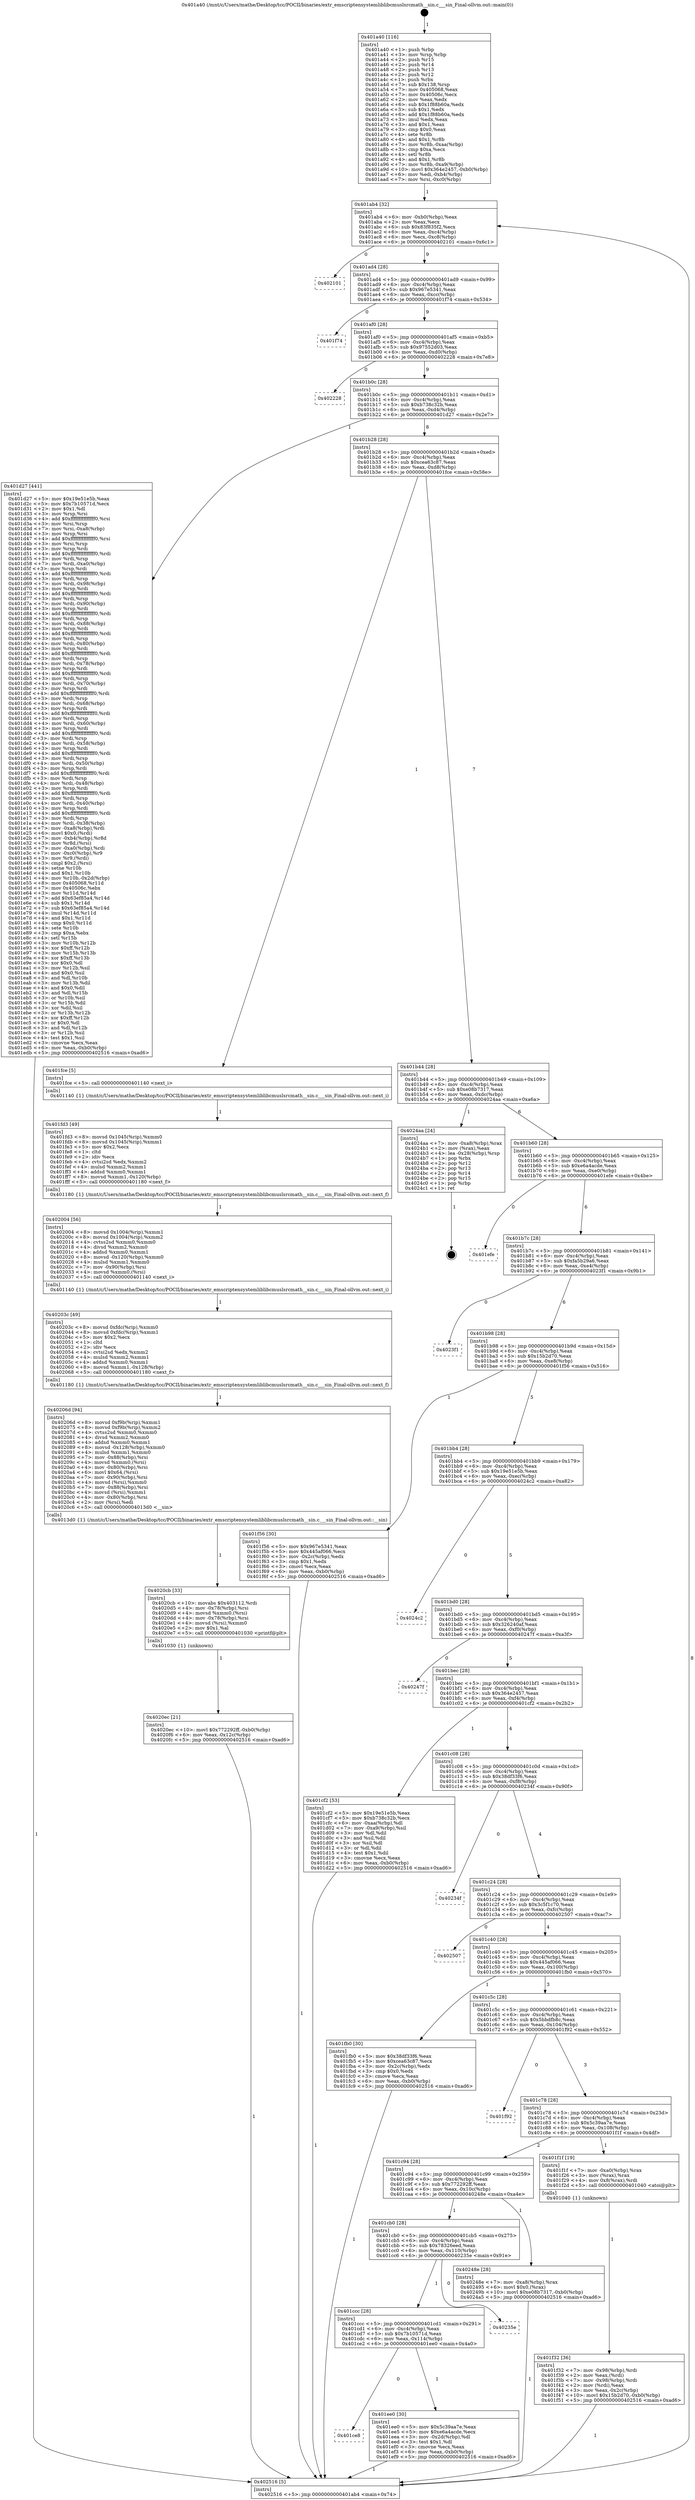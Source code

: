 digraph "0x401a40" {
  label = "0x401a40 (/mnt/c/Users/mathe/Desktop/tcc/POCII/binaries/extr_emscriptensystemliblibcmuslsrcmath__sin.c___sin_Final-ollvm.out::main(0))"
  labelloc = "t"
  node[shape=record]

  Entry [label="",width=0.3,height=0.3,shape=circle,fillcolor=black,style=filled]
  "0x401ab4" [label="{
     0x401ab4 [32]\l
     | [instrs]\l
     &nbsp;&nbsp;0x401ab4 \<+6\>: mov -0xb0(%rbp),%eax\l
     &nbsp;&nbsp;0x401aba \<+2\>: mov %eax,%ecx\l
     &nbsp;&nbsp;0x401abc \<+6\>: sub $0x83f835f2,%ecx\l
     &nbsp;&nbsp;0x401ac2 \<+6\>: mov %eax,-0xc4(%rbp)\l
     &nbsp;&nbsp;0x401ac8 \<+6\>: mov %ecx,-0xc8(%rbp)\l
     &nbsp;&nbsp;0x401ace \<+6\>: je 0000000000402101 \<main+0x6c1\>\l
  }"]
  "0x402101" [label="{
     0x402101\l
  }", style=dashed]
  "0x401ad4" [label="{
     0x401ad4 [28]\l
     | [instrs]\l
     &nbsp;&nbsp;0x401ad4 \<+5\>: jmp 0000000000401ad9 \<main+0x99\>\l
     &nbsp;&nbsp;0x401ad9 \<+6\>: mov -0xc4(%rbp),%eax\l
     &nbsp;&nbsp;0x401adf \<+5\>: sub $0x967e5341,%eax\l
     &nbsp;&nbsp;0x401ae4 \<+6\>: mov %eax,-0xcc(%rbp)\l
     &nbsp;&nbsp;0x401aea \<+6\>: je 0000000000401f74 \<main+0x534\>\l
  }"]
  Exit [label="",width=0.3,height=0.3,shape=circle,fillcolor=black,style=filled,peripheries=2]
  "0x401f74" [label="{
     0x401f74\l
  }", style=dashed]
  "0x401af0" [label="{
     0x401af0 [28]\l
     | [instrs]\l
     &nbsp;&nbsp;0x401af0 \<+5\>: jmp 0000000000401af5 \<main+0xb5\>\l
     &nbsp;&nbsp;0x401af5 \<+6\>: mov -0xc4(%rbp),%eax\l
     &nbsp;&nbsp;0x401afb \<+5\>: sub $0x97552d03,%eax\l
     &nbsp;&nbsp;0x401b00 \<+6\>: mov %eax,-0xd0(%rbp)\l
     &nbsp;&nbsp;0x401b06 \<+6\>: je 0000000000402228 \<main+0x7e8\>\l
  }"]
  "0x4020ec" [label="{
     0x4020ec [21]\l
     | [instrs]\l
     &nbsp;&nbsp;0x4020ec \<+10\>: movl $0x772292ff,-0xb0(%rbp)\l
     &nbsp;&nbsp;0x4020f6 \<+6\>: mov %eax,-0x12c(%rbp)\l
     &nbsp;&nbsp;0x4020fc \<+5\>: jmp 0000000000402516 \<main+0xad6\>\l
  }"]
  "0x402228" [label="{
     0x402228\l
  }", style=dashed]
  "0x401b0c" [label="{
     0x401b0c [28]\l
     | [instrs]\l
     &nbsp;&nbsp;0x401b0c \<+5\>: jmp 0000000000401b11 \<main+0xd1\>\l
     &nbsp;&nbsp;0x401b11 \<+6\>: mov -0xc4(%rbp),%eax\l
     &nbsp;&nbsp;0x401b17 \<+5\>: sub $0xb738c32b,%eax\l
     &nbsp;&nbsp;0x401b1c \<+6\>: mov %eax,-0xd4(%rbp)\l
     &nbsp;&nbsp;0x401b22 \<+6\>: je 0000000000401d27 \<main+0x2e7\>\l
  }"]
  "0x4020cb" [label="{
     0x4020cb [33]\l
     | [instrs]\l
     &nbsp;&nbsp;0x4020cb \<+10\>: movabs $0x403112,%rdi\l
     &nbsp;&nbsp;0x4020d5 \<+4\>: mov -0x78(%rbp),%rsi\l
     &nbsp;&nbsp;0x4020d9 \<+4\>: movsd %xmm0,(%rsi)\l
     &nbsp;&nbsp;0x4020dd \<+4\>: mov -0x78(%rbp),%rsi\l
     &nbsp;&nbsp;0x4020e1 \<+4\>: movsd (%rsi),%xmm0\l
     &nbsp;&nbsp;0x4020e5 \<+2\>: mov $0x1,%al\l
     &nbsp;&nbsp;0x4020e7 \<+5\>: call 0000000000401030 \<printf@plt\>\l
     | [calls]\l
     &nbsp;&nbsp;0x401030 \{1\} (unknown)\l
  }"]
  "0x401d27" [label="{
     0x401d27 [441]\l
     | [instrs]\l
     &nbsp;&nbsp;0x401d27 \<+5\>: mov $0x19e51e5b,%eax\l
     &nbsp;&nbsp;0x401d2c \<+5\>: mov $0x7b10571d,%ecx\l
     &nbsp;&nbsp;0x401d31 \<+2\>: mov $0x1,%dl\l
     &nbsp;&nbsp;0x401d33 \<+3\>: mov %rsp,%rsi\l
     &nbsp;&nbsp;0x401d36 \<+4\>: add $0xfffffffffffffff0,%rsi\l
     &nbsp;&nbsp;0x401d3a \<+3\>: mov %rsi,%rsp\l
     &nbsp;&nbsp;0x401d3d \<+7\>: mov %rsi,-0xa8(%rbp)\l
     &nbsp;&nbsp;0x401d44 \<+3\>: mov %rsp,%rsi\l
     &nbsp;&nbsp;0x401d47 \<+4\>: add $0xfffffffffffffff0,%rsi\l
     &nbsp;&nbsp;0x401d4b \<+3\>: mov %rsi,%rsp\l
     &nbsp;&nbsp;0x401d4e \<+3\>: mov %rsp,%rdi\l
     &nbsp;&nbsp;0x401d51 \<+4\>: add $0xfffffffffffffff0,%rdi\l
     &nbsp;&nbsp;0x401d55 \<+3\>: mov %rdi,%rsp\l
     &nbsp;&nbsp;0x401d58 \<+7\>: mov %rdi,-0xa0(%rbp)\l
     &nbsp;&nbsp;0x401d5f \<+3\>: mov %rsp,%rdi\l
     &nbsp;&nbsp;0x401d62 \<+4\>: add $0xfffffffffffffff0,%rdi\l
     &nbsp;&nbsp;0x401d66 \<+3\>: mov %rdi,%rsp\l
     &nbsp;&nbsp;0x401d69 \<+7\>: mov %rdi,-0x98(%rbp)\l
     &nbsp;&nbsp;0x401d70 \<+3\>: mov %rsp,%rdi\l
     &nbsp;&nbsp;0x401d73 \<+4\>: add $0xfffffffffffffff0,%rdi\l
     &nbsp;&nbsp;0x401d77 \<+3\>: mov %rdi,%rsp\l
     &nbsp;&nbsp;0x401d7a \<+7\>: mov %rdi,-0x90(%rbp)\l
     &nbsp;&nbsp;0x401d81 \<+3\>: mov %rsp,%rdi\l
     &nbsp;&nbsp;0x401d84 \<+4\>: add $0xfffffffffffffff0,%rdi\l
     &nbsp;&nbsp;0x401d88 \<+3\>: mov %rdi,%rsp\l
     &nbsp;&nbsp;0x401d8b \<+7\>: mov %rdi,-0x88(%rbp)\l
     &nbsp;&nbsp;0x401d92 \<+3\>: mov %rsp,%rdi\l
     &nbsp;&nbsp;0x401d95 \<+4\>: add $0xfffffffffffffff0,%rdi\l
     &nbsp;&nbsp;0x401d99 \<+3\>: mov %rdi,%rsp\l
     &nbsp;&nbsp;0x401d9c \<+4\>: mov %rdi,-0x80(%rbp)\l
     &nbsp;&nbsp;0x401da0 \<+3\>: mov %rsp,%rdi\l
     &nbsp;&nbsp;0x401da3 \<+4\>: add $0xfffffffffffffff0,%rdi\l
     &nbsp;&nbsp;0x401da7 \<+3\>: mov %rdi,%rsp\l
     &nbsp;&nbsp;0x401daa \<+4\>: mov %rdi,-0x78(%rbp)\l
     &nbsp;&nbsp;0x401dae \<+3\>: mov %rsp,%rdi\l
     &nbsp;&nbsp;0x401db1 \<+4\>: add $0xfffffffffffffff0,%rdi\l
     &nbsp;&nbsp;0x401db5 \<+3\>: mov %rdi,%rsp\l
     &nbsp;&nbsp;0x401db8 \<+4\>: mov %rdi,-0x70(%rbp)\l
     &nbsp;&nbsp;0x401dbc \<+3\>: mov %rsp,%rdi\l
     &nbsp;&nbsp;0x401dbf \<+4\>: add $0xfffffffffffffff0,%rdi\l
     &nbsp;&nbsp;0x401dc3 \<+3\>: mov %rdi,%rsp\l
     &nbsp;&nbsp;0x401dc6 \<+4\>: mov %rdi,-0x68(%rbp)\l
     &nbsp;&nbsp;0x401dca \<+3\>: mov %rsp,%rdi\l
     &nbsp;&nbsp;0x401dcd \<+4\>: add $0xfffffffffffffff0,%rdi\l
     &nbsp;&nbsp;0x401dd1 \<+3\>: mov %rdi,%rsp\l
     &nbsp;&nbsp;0x401dd4 \<+4\>: mov %rdi,-0x60(%rbp)\l
     &nbsp;&nbsp;0x401dd8 \<+3\>: mov %rsp,%rdi\l
     &nbsp;&nbsp;0x401ddb \<+4\>: add $0xfffffffffffffff0,%rdi\l
     &nbsp;&nbsp;0x401ddf \<+3\>: mov %rdi,%rsp\l
     &nbsp;&nbsp;0x401de2 \<+4\>: mov %rdi,-0x58(%rbp)\l
     &nbsp;&nbsp;0x401de6 \<+3\>: mov %rsp,%rdi\l
     &nbsp;&nbsp;0x401de9 \<+4\>: add $0xfffffffffffffff0,%rdi\l
     &nbsp;&nbsp;0x401ded \<+3\>: mov %rdi,%rsp\l
     &nbsp;&nbsp;0x401df0 \<+4\>: mov %rdi,-0x50(%rbp)\l
     &nbsp;&nbsp;0x401df4 \<+3\>: mov %rsp,%rdi\l
     &nbsp;&nbsp;0x401df7 \<+4\>: add $0xfffffffffffffff0,%rdi\l
     &nbsp;&nbsp;0x401dfb \<+3\>: mov %rdi,%rsp\l
     &nbsp;&nbsp;0x401dfe \<+4\>: mov %rdi,-0x48(%rbp)\l
     &nbsp;&nbsp;0x401e02 \<+3\>: mov %rsp,%rdi\l
     &nbsp;&nbsp;0x401e05 \<+4\>: add $0xfffffffffffffff0,%rdi\l
     &nbsp;&nbsp;0x401e09 \<+3\>: mov %rdi,%rsp\l
     &nbsp;&nbsp;0x401e0c \<+4\>: mov %rdi,-0x40(%rbp)\l
     &nbsp;&nbsp;0x401e10 \<+3\>: mov %rsp,%rdi\l
     &nbsp;&nbsp;0x401e13 \<+4\>: add $0xfffffffffffffff0,%rdi\l
     &nbsp;&nbsp;0x401e17 \<+3\>: mov %rdi,%rsp\l
     &nbsp;&nbsp;0x401e1a \<+4\>: mov %rdi,-0x38(%rbp)\l
     &nbsp;&nbsp;0x401e1e \<+7\>: mov -0xa8(%rbp),%rdi\l
     &nbsp;&nbsp;0x401e25 \<+6\>: movl $0x0,(%rdi)\l
     &nbsp;&nbsp;0x401e2b \<+7\>: mov -0xb4(%rbp),%r8d\l
     &nbsp;&nbsp;0x401e32 \<+3\>: mov %r8d,(%rsi)\l
     &nbsp;&nbsp;0x401e35 \<+7\>: mov -0xa0(%rbp),%rdi\l
     &nbsp;&nbsp;0x401e3c \<+7\>: mov -0xc0(%rbp),%r9\l
     &nbsp;&nbsp;0x401e43 \<+3\>: mov %r9,(%rdi)\l
     &nbsp;&nbsp;0x401e46 \<+3\>: cmpl $0x2,(%rsi)\l
     &nbsp;&nbsp;0x401e49 \<+4\>: setne %r10b\l
     &nbsp;&nbsp;0x401e4d \<+4\>: and $0x1,%r10b\l
     &nbsp;&nbsp;0x401e51 \<+4\>: mov %r10b,-0x2d(%rbp)\l
     &nbsp;&nbsp;0x401e55 \<+8\>: mov 0x405068,%r11d\l
     &nbsp;&nbsp;0x401e5d \<+7\>: mov 0x40506c,%ebx\l
     &nbsp;&nbsp;0x401e64 \<+3\>: mov %r11d,%r14d\l
     &nbsp;&nbsp;0x401e67 \<+7\>: add $0x63ef85a4,%r14d\l
     &nbsp;&nbsp;0x401e6e \<+4\>: sub $0x1,%r14d\l
     &nbsp;&nbsp;0x401e72 \<+7\>: sub $0x63ef85a4,%r14d\l
     &nbsp;&nbsp;0x401e79 \<+4\>: imul %r14d,%r11d\l
     &nbsp;&nbsp;0x401e7d \<+4\>: and $0x1,%r11d\l
     &nbsp;&nbsp;0x401e81 \<+4\>: cmp $0x0,%r11d\l
     &nbsp;&nbsp;0x401e85 \<+4\>: sete %r10b\l
     &nbsp;&nbsp;0x401e89 \<+3\>: cmp $0xa,%ebx\l
     &nbsp;&nbsp;0x401e8c \<+4\>: setl %r15b\l
     &nbsp;&nbsp;0x401e90 \<+3\>: mov %r10b,%r12b\l
     &nbsp;&nbsp;0x401e93 \<+4\>: xor $0xff,%r12b\l
     &nbsp;&nbsp;0x401e97 \<+3\>: mov %r15b,%r13b\l
     &nbsp;&nbsp;0x401e9a \<+4\>: xor $0xff,%r13b\l
     &nbsp;&nbsp;0x401e9e \<+3\>: xor $0x0,%dl\l
     &nbsp;&nbsp;0x401ea1 \<+3\>: mov %r12b,%sil\l
     &nbsp;&nbsp;0x401ea4 \<+4\>: and $0x0,%sil\l
     &nbsp;&nbsp;0x401ea8 \<+3\>: and %dl,%r10b\l
     &nbsp;&nbsp;0x401eab \<+3\>: mov %r13b,%dil\l
     &nbsp;&nbsp;0x401eae \<+4\>: and $0x0,%dil\l
     &nbsp;&nbsp;0x401eb2 \<+3\>: and %dl,%r15b\l
     &nbsp;&nbsp;0x401eb5 \<+3\>: or %r10b,%sil\l
     &nbsp;&nbsp;0x401eb8 \<+3\>: or %r15b,%dil\l
     &nbsp;&nbsp;0x401ebb \<+3\>: xor %dil,%sil\l
     &nbsp;&nbsp;0x401ebe \<+3\>: or %r13b,%r12b\l
     &nbsp;&nbsp;0x401ec1 \<+4\>: xor $0xff,%r12b\l
     &nbsp;&nbsp;0x401ec5 \<+3\>: or $0x0,%dl\l
     &nbsp;&nbsp;0x401ec8 \<+3\>: and %dl,%r12b\l
     &nbsp;&nbsp;0x401ecb \<+3\>: or %r12b,%sil\l
     &nbsp;&nbsp;0x401ece \<+4\>: test $0x1,%sil\l
     &nbsp;&nbsp;0x401ed2 \<+3\>: cmovne %ecx,%eax\l
     &nbsp;&nbsp;0x401ed5 \<+6\>: mov %eax,-0xb0(%rbp)\l
     &nbsp;&nbsp;0x401edb \<+5\>: jmp 0000000000402516 \<main+0xad6\>\l
  }"]
  "0x401b28" [label="{
     0x401b28 [28]\l
     | [instrs]\l
     &nbsp;&nbsp;0x401b28 \<+5\>: jmp 0000000000401b2d \<main+0xed\>\l
     &nbsp;&nbsp;0x401b2d \<+6\>: mov -0xc4(%rbp),%eax\l
     &nbsp;&nbsp;0x401b33 \<+5\>: sub $0xcea63c87,%eax\l
     &nbsp;&nbsp;0x401b38 \<+6\>: mov %eax,-0xd8(%rbp)\l
     &nbsp;&nbsp;0x401b3e \<+6\>: je 0000000000401fce \<main+0x58e\>\l
  }"]
  "0x40206d" [label="{
     0x40206d [94]\l
     | [instrs]\l
     &nbsp;&nbsp;0x40206d \<+8\>: movsd 0xf9b(%rip),%xmm1\l
     &nbsp;&nbsp;0x402075 \<+8\>: movsd 0xf9b(%rip),%xmm2\l
     &nbsp;&nbsp;0x40207d \<+4\>: cvtss2sd %xmm0,%xmm0\l
     &nbsp;&nbsp;0x402081 \<+4\>: divsd %xmm2,%xmm0\l
     &nbsp;&nbsp;0x402085 \<+4\>: addsd %xmm0,%xmm1\l
     &nbsp;&nbsp;0x402089 \<+8\>: movsd -0x128(%rbp),%xmm0\l
     &nbsp;&nbsp;0x402091 \<+4\>: mulsd %xmm1,%xmm0\l
     &nbsp;&nbsp;0x402095 \<+7\>: mov -0x88(%rbp),%rsi\l
     &nbsp;&nbsp;0x40209c \<+4\>: movsd %xmm0,(%rsi)\l
     &nbsp;&nbsp;0x4020a0 \<+4\>: mov -0x80(%rbp),%rsi\l
     &nbsp;&nbsp;0x4020a4 \<+6\>: movl $0x64,(%rsi)\l
     &nbsp;&nbsp;0x4020aa \<+7\>: mov -0x90(%rbp),%rsi\l
     &nbsp;&nbsp;0x4020b1 \<+4\>: movsd (%rsi),%xmm0\l
     &nbsp;&nbsp;0x4020b5 \<+7\>: mov -0x88(%rbp),%rsi\l
     &nbsp;&nbsp;0x4020bc \<+4\>: movsd (%rsi),%xmm1\l
     &nbsp;&nbsp;0x4020c0 \<+4\>: mov -0x80(%rbp),%rsi\l
     &nbsp;&nbsp;0x4020c4 \<+2\>: mov (%rsi),%edi\l
     &nbsp;&nbsp;0x4020c6 \<+5\>: call 00000000004013d0 \<__sin\>\l
     | [calls]\l
     &nbsp;&nbsp;0x4013d0 \{1\} (/mnt/c/Users/mathe/Desktop/tcc/POCII/binaries/extr_emscriptensystemliblibcmuslsrcmath__sin.c___sin_Final-ollvm.out::__sin)\l
  }"]
  "0x401fce" [label="{
     0x401fce [5]\l
     | [instrs]\l
     &nbsp;&nbsp;0x401fce \<+5\>: call 0000000000401140 \<next_i\>\l
     | [calls]\l
     &nbsp;&nbsp;0x401140 \{1\} (/mnt/c/Users/mathe/Desktop/tcc/POCII/binaries/extr_emscriptensystemliblibcmuslsrcmath__sin.c___sin_Final-ollvm.out::next_i)\l
  }"]
  "0x401b44" [label="{
     0x401b44 [28]\l
     | [instrs]\l
     &nbsp;&nbsp;0x401b44 \<+5\>: jmp 0000000000401b49 \<main+0x109\>\l
     &nbsp;&nbsp;0x401b49 \<+6\>: mov -0xc4(%rbp),%eax\l
     &nbsp;&nbsp;0x401b4f \<+5\>: sub $0xe08b7317,%eax\l
     &nbsp;&nbsp;0x401b54 \<+6\>: mov %eax,-0xdc(%rbp)\l
     &nbsp;&nbsp;0x401b5a \<+6\>: je 00000000004024aa \<main+0xa6a\>\l
  }"]
  "0x40203c" [label="{
     0x40203c [49]\l
     | [instrs]\l
     &nbsp;&nbsp;0x40203c \<+8\>: movsd 0xfdc(%rip),%xmm0\l
     &nbsp;&nbsp;0x402044 \<+8\>: movsd 0xfdc(%rip),%xmm1\l
     &nbsp;&nbsp;0x40204c \<+5\>: mov $0x2,%ecx\l
     &nbsp;&nbsp;0x402051 \<+1\>: cltd\l
     &nbsp;&nbsp;0x402052 \<+2\>: idiv %ecx\l
     &nbsp;&nbsp;0x402054 \<+4\>: cvtsi2sd %edx,%xmm2\l
     &nbsp;&nbsp;0x402058 \<+4\>: mulsd %xmm2,%xmm1\l
     &nbsp;&nbsp;0x40205c \<+4\>: addsd %xmm0,%xmm1\l
     &nbsp;&nbsp;0x402060 \<+8\>: movsd %xmm1,-0x128(%rbp)\l
     &nbsp;&nbsp;0x402068 \<+5\>: call 0000000000401180 \<next_f\>\l
     | [calls]\l
     &nbsp;&nbsp;0x401180 \{1\} (/mnt/c/Users/mathe/Desktop/tcc/POCII/binaries/extr_emscriptensystemliblibcmuslsrcmath__sin.c___sin_Final-ollvm.out::next_f)\l
  }"]
  "0x4024aa" [label="{
     0x4024aa [24]\l
     | [instrs]\l
     &nbsp;&nbsp;0x4024aa \<+7\>: mov -0xa8(%rbp),%rax\l
     &nbsp;&nbsp;0x4024b1 \<+2\>: mov (%rax),%eax\l
     &nbsp;&nbsp;0x4024b3 \<+4\>: lea -0x28(%rbp),%rsp\l
     &nbsp;&nbsp;0x4024b7 \<+1\>: pop %rbx\l
     &nbsp;&nbsp;0x4024b8 \<+2\>: pop %r12\l
     &nbsp;&nbsp;0x4024ba \<+2\>: pop %r13\l
     &nbsp;&nbsp;0x4024bc \<+2\>: pop %r14\l
     &nbsp;&nbsp;0x4024be \<+2\>: pop %r15\l
     &nbsp;&nbsp;0x4024c0 \<+1\>: pop %rbp\l
     &nbsp;&nbsp;0x4024c1 \<+1\>: ret\l
  }"]
  "0x401b60" [label="{
     0x401b60 [28]\l
     | [instrs]\l
     &nbsp;&nbsp;0x401b60 \<+5\>: jmp 0000000000401b65 \<main+0x125\>\l
     &nbsp;&nbsp;0x401b65 \<+6\>: mov -0xc4(%rbp),%eax\l
     &nbsp;&nbsp;0x401b6b \<+5\>: sub $0xe6a4acde,%eax\l
     &nbsp;&nbsp;0x401b70 \<+6\>: mov %eax,-0xe0(%rbp)\l
     &nbsp;&nbsp;0x401b76 \<+6\>: je 0000000000401efe \<main+0x4be\>\l
  }"]
  "0x402004" [label="{
     0x402004 [56]\l
     | [instrs]\l
     &nbsp;&nbsp;0x402004 \<+8\>: movsd 0x1004(%rip),%xmm1\l
     &nbsp;&nbsp;0x40200c \<+8\>: movsd 0x1004(%rip),%xmm2\l
     &nbsp;&nbsp;0x402014 \<+4\>: cvtss2sd %xmm0,%xmm0\l
     &nbsp;&nbsp;0x402018 \<+4\>: divsd %xmm2,%xmm0\l
     &nbsp;&nbsp;0x40201c \<+4\>: addsd %xmm0,%xmm1\l
     &nbsp;&nbsp;0x402020 \<+8\>: movsd -0x120(%rbp),%xmm0\l
     &nbsp;&nbsp;0x402028 \<+4\>: mulsd %xmm1,%xmm0\l
     &nbsp;&nbsp;0x40202c \<+7\>: mov -0x90(%rbp),%rsi\l
     &nbsp;&nbsp;0x402033 \<+4\>: movsd %xmm0,(%rsi)\l
     &nbsp;&nbsp;0x402037 \<+5\>: call 0000000000401140 \<next_i\>\l
     | [calls]\l
     &nbsp;&nbsp;0x401140 \{1\} (/mnt/c/Users/mathe/Desktop/tcc/POCII/binaries/extr_emscriptensystemliblibcmuslsrcmath__sin.c___sin_Final-ollvm.out::next_i)\l
  }"]
  "0x401efe" [label="{
     0x401efe\l
  }", style=dashed]
  "0x401b7c" [label="{
     0x401b7c [28]\l
     | [instrs]\l
     &nbsp;&nbsp;0x401b7c \<+5\>: jmp 0000000000401b81 \<main+0x141\>\l
     &nbsp;&nbsp;0x401b81 \<+6\>: mov -0xc4(%rbp),%eax\l
     &nbsp;&nbsp;0x401b87 \<+5\>: sub $0xfa5b29a6,%eax\l
     &nbsp;&nbsp;0x401b8c \<+6\>: mov %eax,-0xe4(%rbp)\l
     &nbsp;&nbsp;0x401b92 \<+6\>: je 00000000004023f1 \<main+0x9b1\>\l
  }"]
  "0x401fd3" [label="{
     0x401fd3 [49]\l
     | [instrs]\l
     &nbsp;&nbsp;0x401fd3 \<+8\>: movsd 0x1045(%rip),%xmm0\l
     &nbsp;&nbsp;0x401fdb \<+8\>: movsd 0x1045(%rip),%xmm1\l
     &nbsp;&nbsp;0x401fe3 \<+5\>: mov $0x2,%ecx\l
     &nbsp;&nbsp;0x401fe8 \<+1\>: cltd\l
     &nbsp;&nbsp;0x401fe9 \<+2\>: idiv %ecx\l
     &nbsp;&nbsp;0x401feb \<+4\>: cvtsi2sd %edx,%xmm2\l
     &nbsp;&nbsp;0x401fef \<+4\>: mulsd %xmm2,%xmm1\l
     &nbsp;&nbsp;0x401ff3 \<+4\>: addsd %xmm0,%xmm1\l
     &nbsp;&nbsp;0x401ff7 \<+8\>: movsd %xmm1,-0x120(%rbp)\l
     &nbsp;&nbsp;0x401fff \<+5\>: call 0000000000401180 \<next_f\>\l
     | [calls]\l
     &nbsp;&nbsp;0x401180 \{1\} (/mnt/c/Users/mathe/Desktop/tcc/POCII/binaries/extr_emscriptensystemliblibcmuslsrcmath__sin.c___sin_Final-ollvm.out::next_f)\l
  }"]
  "0x4023f1" [label="{
     0x4023f1\l
  }", style=dashed]
  "0x401b98" [label="{
     0x401b98 [28]\l
     | [instrs]\l
     &nbsp;&nbsp;0x401b98 \<+5\>: jmp 0000000000401b9d \<main+0x15d\>\l
     &nbsp;&nbsp;0x401b9d \<+6\>: mov -0xc4(%rbp),%eax\l
     &nbsp;&nbsp;0x401ba3 \<+5\>: sub $0x15b2d70,%eax\l
     &nbsp;&nbsp;0x401ba8 \<+6\>: mov %eax,-0xe8(%rbp)\l
     &nbsp;&nbsp;0x401bae \<+6\>: je 0000000000401f56 \<main+0x516\>\l
  }"]
  "0x401f32" [label="{
     0x401f32 [36]\l
     | [instrs]\l
     &nbsp;&nbsp;0x401f32 \<+7\>: mov -0x98(%rbp),%rdi\l
     &nbsp;&nbsp;0x401f39 \<+2\>: mov %eax,(%rdi)\l
     &nbsp;&nbsp;0x401f3b \<+7\>: mov -0x98(%rbp),%rdi\l
     &nbsp;&nbsp;0x401f42 \<+2\>: mov (%rdi),%eax\l
     &nbsp;&nbsp;0x401f44 \<+3\>: mov %eax,-0x2c(%rbp)\l
     &nbsp;&nbsp;0x401f47 \<+10\>: movl $0x15b2d70,-0xb0(%rbp)\l
     &nbsp;&nbsp;0x401f51 \<+5\>: jmp 0000000000402516 \<main+0xad6\>\l
  }"]
  "0x401f56" [label="{
     0x401f56 [30]\l
     | [instrs]\l
     &nbsp;&nbsp;0x401f56 \<+5\>: mov $0x967e5341,%eax\l
     &nbsp;&nbsp;0x401f5b \<+5\>: mov $0x445af066,%ecx\l
     &nbsp;&nbsp;0x401f60 \<+3\>: mov -0x2c(%rbp),%edx\l
     &nbsp;&nbsp;0x401f63 \<+3\>: cmp $0x1,%edx\l
     &nbsp;&nbsp;0x401f66 \<+3\>: cmovl %ecx,%eax\l
     &nbsp;&nbsp;0x401f69 \<+6\>: mov %eax,-0xb0(%rbp)\l
     &nbsp;&nbsp;0x401f6f \<+5\>: jmp 0000000000402516 \<main+0xad6\>\l
  }"]
  "0x401bb4" [label="{
     0x401bb4 [28]\l
     | [instrs]\l
     &nbsp;&nbsp;0x401bb4 \<+5\>: jmp 0000000000401bb9 \<main+0x179\>\l
     &nbsp;&nbsp;0x401bb9 \<+6\>: mov -0xc4(%rbp),%eax\l
     &nbsp;&nbsp;0x401bbf \<+5\>: sub $0x19e51e5b,%eax\l
     &nbsp;&nbsp;0x401bc4 \<+6\>: mov %eax,-0xec(%rbp)\l
     &nbsp;&nbsp;0x401bca \<+6\>: je 00000000004024c2 \<main+0xa82\>\l
  }"]
  "0x401ce8" [label="{
     0x401ce8\l
  }", style=dashed]
  "0x4024c2" [label="{
     0x4024c2\l
  }", style=dashed]
  "0x401bd0" [label="{
     0x401bd0 [28]\l
     | [instrs]\l
     &nbsp;&nbsp;0x401bd0 \<+5\>: jmp 0000000000401bd5 \<main+0x195\>\l
     &nbsp;&nbsp;0x401bd5 \<+6\>: mov -0xc4(%rbp),%eax\l
     &nbsp;&nbsp;0x401bdb \<+5\>: sub $0x326240af,%eax\l
     &nbsp;&nbsp;0x401be0 \<+6\>: mov %eax,-0xf0(%rbp)\l
     &nbsp;&nbsp;0x401be6 \<+6\>: je 000000000040247f \<main+0xa3f\>\l
  }"]
  "0x401ee0" [label="{
     0x401ee0 [30]\l
     | [instrs]\l
     &nbsp;&nbsp;0x401ee0 \<+5\>: mov $0x5c39aa7e,%eax\l
     &nbsp;&nbsp;0x401ee5 \<+5\>: mov $0xe6a4acde,%ecx\l
     &nbsp;&nbsp;0x401eea \<+3\>: mov -0x2d(%rbp),%dl\l
     &nbsp;&nbsp;0x401eed \<+3\>: test $0x1,%dl\l
     &nbsp;&nbsp;0x401ef0 \<+3\>: cmovne %ecx,%eax\l
     &nbsp;&nbsp;0x401ef3 \<+6\>: mov %eax,-0xb0(%rbp)\l
     &nbsp;&nbsp;0x401ef9 \<+5\>: jmp 0000000000402516 \<main+0xad6\>\l
  }"]
  "0x40247f" [label="{
     0x40247f\l
  }", style=dashed]
  "0x401bec" [label="{
     0x401bec [28]\l
     | [instrs]\l
     &nbsp;&nbsp;0x401bec \<+5\>: jmp 0000000000401bf1 \<main+0x1b1\>\l
     &nbsp;&nbsp;0x401bf1 \<+6\>: mov -0xc4(%rbp),%eax\l
     &nbsp;&nbsp;0x401bf7 \<+5\>: sub $0x364e2457,%eax\l
     &nbsp;&nbsp;0x401bfc \<+6\>: mov %eax,-0xf4(%rbp)\l
     &nbsp;&nbsp;0x401c02 \<+6\>: je 0000000000401cf2 \<main+0x2b2\>\l
  }"]
  "0x401ccc" [label="{
     0x401ccc [28]\l
     | [instrs]\l
     &nbsp;&nbsp;0x401ccc \<+5\>: jmp 0000000000401cd1 \<main+0x291\>\l
     &nbsp;&nbsp;0x401cd1 \<+6\>: mov -0xc4(%rbp),%eax\l
     &nbsp;&nbsp;0x401cd7 \<+5\>: sub $0x7b10571d,%eax\l
     &nbsp;&nbsp;0x401cdc \<+6\>: mov %eax,-0x114(%rbp)\l
     &nbsp;&nbsp;0x401ce2 \<+6\>: je 0000000000401ee0 \<main+0x4a0\>\l
  }"]
  "0x401cf2" [label="{
     0x401cf2 [53]\l
     | [instrs]\l
     &nbsp;&nbsp;0x401cf2 \<+5\>: mov $0x19e51e5b,%eax\l
     &nbsp;&nbsp;0x401cf7 \<+5\>: mov $0xb738c32b,%ecx\l
     &nbsp;&nbsp;0x401cfc \<+6\>: mov -0xaa(%rbp),%dl\l
     &nbsp;&nbsp;0x401d02 \<+7\>: mov -0xa9(%rbp),%sil\l
     &nbsp;&nbsp;0x401d09 \<+3\>: mov %dl,%dil\l
     &nbsp;&nbsp;0x401d0c \<+3\>: and %sil,%dil\l
     &nbsp;&nbsp;0x401d0f \<+3\>: xor %sil,%dl\l
     &nbsp;&nbsp;0x401d12 \<+3\>: or %dl,%dil\l
     &nbsp;&nbsp;0x401d15 \<+4\>: test $0x1,%dil\l
     &nbsp;&nbsp;0x401d19 \<+3\>: cmovne %ecx,%eax\l
     &nbsp;&nbsp;0x401d1c \<+6\>: mov %eax,-0xb0(%rbp)\l
     &nbsp;&nbsp;0x401d22 \<+5\>: jmp 0000000000402516 \<main+0xad6\>\l
  }"]
  "0x401c08" [label="{
     0x401c08 [28]\l
     | [instrs]\l
     &nbsp;&nbsp;0x401c08 \<+5\>: jmp 0000000000401c0d \<main+0x1cd\>\l
     &nbsp;&nbsp;0x401c0d \<+6\>: mov -0xc4(%rbp),%eax\l
     &nbsp;&nbsp;0x401c13 \<+5\>: sub $0x38df33f6,%eax\l
     &nbsp;&nbsp;0x401c18 \<+6\>: mov %eax,-0xf8(%rbp)\l
     &nbsp;&nbsp;0x401c1e \<+6\>: je 000000000040234f \<main+0x90f\>\l
  }"]
  "0x402516" [label="{
     0x402516 [5]\l
     | [instrs]\l
     &nbsp;&nbsp;0x402516 \<+5\>: jmp 0000000000401ab4 \<main+0x74\>\l
  }"]
  "0x401a40" [label="{
     0x401a40 [116]\l
     | [instrs]\l
     &nbsp;&nbsp;0x401a40 \<+1\>: push %rbp\l
     &nbsp;&nbsp;0x401a41 \<+3\>: mov %rsp,%rbp\l
     &nbsp;&nbsp;0x401a44 \<+2\>: push %r15\l
     &nbsp;&nbsp;0x401a46 \<+2\>: push %r14\l
     &nbsp;&nbsp;0x401a48 \<+2\>: push %r13\l
     &nbsp;&nbsp;0x401a4a \<+2\>: push %r12\l
     &nbsp;&nbsp;0x401a4c \<+1\>: push %rbx\l
     &nbsp;&nbsp;0x401a4d \<+7\>: sub $0x138,%rsp\l
     &nbsp;&nbsp;0x401a54 \<+7\>: mov 0x405068,%eax\l
     &nbsp;&nbsp;0x401a5b \<+7\>: mov 0x40506c,%ecx\l
     &nbsp;&nbsp;0x401a62 \<+2\>: mov %eax,%edx\l
     &nbsp;&nbsp;0x401a64 \<+6\>: sub $0x1f88b60a,%edx\l
     &nbsp;&nbsp;0x401a6a \<+3\>: sub $0x1,%edx\l
     &nbsp;&nbsp;0x401a6d \<+6\>: add $0x1f88b60a,%edx\l
     &nbsp;&nbsp;0x401a73 \<+3\>: imul %edx,%eax\l
     &nbsp;&nbsp;0x401a76 \<+3\>: and $0x1,%eax\l
     &nbsp;&nbsp;0x401a79 \<+3\>: cmp $0x0,%eax\l
     &nbsp;&nbsp;0x401a7c \<+4\>: sete %r8b\l
     &nbsp;&nbsp;0x401a80 \<+4\>: and $0x1,%r8b\l
     &nbsp;&nbsp;0x401a84 \<+7\>: mov %r8b,-0xaa(%rbp)\l
     &nbsp;&nbsp;0x401a8b \<+3\>: cmp $0xa,%ecx\l
     &nbsp;&nbsp;0x401a8e \<+4\>: setl %r8b\l
     &nbsp;&nbsp;0x401a92 \<+4\>: and $0x1,%r8b\l
     &nbsp;&nbsp;0x401a96 \<+7\>: mov %r8b,-0xa9(%rbp)\l
     &nbsp;&nbsp;0x401a9d \<+10\>: movl $0x364e2457,-0xb0(%rbp)\l
     &nbsp;&nbsp;0x401aa7 \<+6\>: mov %edi,-0xb4(%rbp)\l
     &nbsp;&nbsp;0x401aad \<+7\>: mov %rsi,-0xc0(%rbp)\l
  }"]
  "0x40235e" [label="{
     0x40235e\l
  }", style=dashed]
  "0x401cb0" [label="{
     0x401cb0 [28]\l
     | [instrs]\l
     &nbsp;&nbsp;0x401cb0 \<+5\>: jmp 0000000000401cb5 \<main+0x275\>\l
     &nbsp;&nbsp;0x401cb5 \<+6\>: mov -0xc4(%rbp),%eax\l
     &nbsp;&nbsp;0x401cbb \<+5\>: sub $0x78326eed,%eax\l
     &nbsp;&nbsp;0x401cc0 \<+6\>: mov %eax,-0x110(%rbp)\l
     &nbsp;&nbsp;0x401cc6 \<+6\>: je 000000000040235e \<main+0x91e\>\l
  }"]
  "0x40234f" [label="{
     0x40234f\l
  }", style=dashed]
  "0x401c24" [label="{
     0x401c24 [28]\l
     | [instrs]\l
     &nbsp;&nbsp;0x401c24 \<+5\>: jmp 0000000000401c29 \<main+0x1e9\>\l
     &nbsp;&nbsp;0x401c29 \<+6\>: mov -0xc4(%rbp),%eax\l
     &nbsp;&nbsp;0x401c2f \<+5\>: sub $0x3c5f1c70,%eax\l
     &nbsp;&nbsp;0x401c34 \<+6\>: mov %eax,-0xfc(%rbp)\l
     &nbsp;&nbsp;0x401c3a \<+6\>: je 0000000000402507 \<main+0xac7\>\l
  }"]
  "0x40248e" [label="{
     0x40248e [28]\l
     | [instrs]\l
     &nbsp;&nbsp;0x40248e \<+7\>: mov -0xa8(%rbp),%rax\l
     &nbsp;&nbsp;0x402495 \<+6\>: movl $0x0,(%rax)\l
     &nbsp;&nbsp;0x40249b \<+10\>: movl $0xe08b7317,-0xb0(%rbp)\l
     &nbsp;&nbsp;0x4024a5 \<+5\>: jmp 0000000000402516 \<main+0xad6\>\l
  }"]
  "0x402507" [label="{
     0x402507\l
  }", style=dashed]
  "0x401c40" [label="{
     0x401c40 [28]\l
     | [instrs]\l
     &nbsp;&nbsp;0x401c40 \<+5\>: jmp 0000000000401c45 \<main+0x205\>\l
     &nbsp;&nbsp;0x401c45 \<+6\>: mov -0xc4(%rbp),%eax\l
     &nbsp;&nbsp;0x401c4b \<+5\>: sub $0x445af066,%eax\l
     &nbsp;&nbsp;0x401c50 \<+6\>: mov %eax,-0x100(%rbp)\l
     &nbsp;&nbsp;0x401c56 \<+6\>: je 0000000000401fb0 \<main+0x570\>\l
  }"]
  "0x401c94" [label="{
     0x401c94 [28]\l
     | [instrs]\l
     &nbsp;&nbsp;0x401c94 \<+5\>: jmp 0000000000401c99 \<main+0x259\>\l
     &nbsp;&nbsp;0x401c99 \<+6\>: mov -0xc4(%rbp),%eax\l
     &nbsp;&nbsp;0x401c9f \<+5\>: sub $0x772292ff,%eax\l
     &nbsp;&nbsp;0x401ca4 \<+6\>: mov %eax,-0x10c(%rbp)\l
     &nbsp;&nbsp;0x401caa \<+6\>: je 000000000040248e \<main+0xa4e\>\l
  }"]
  "0x401fb0" [label="{
     0x401fb0 [30]\l
     | [instrs]\l
     &nbsp;&nbsp;0x401fb0 \<+5\>: mov $0x38df33f6,%eax\l
     &nbsp;&nbsp;0x401fb5 \<+5\>: mov $0xcea63c87,%ecx\l
     &nbsp;&nbsp;0x401fba \<+3\>: mov -0x2c(%rbp),%edx\l
     &nbsp;&nbsp;0x401fbd \<+3\>: cmp $0x0,%edx\l
     &nbsp;&nbsp;0x401fc0 \<+3\>: cmove %ecx,%eax\l
     &nbsp;&nbsp;0x401fc3 \<+6\>: mov %eax,-0xb0(%rbp)\l
     &nbsp;&nbsp;0x401fc9 \<+5\>: jmp 0000000000402516 \<main+0xad6\>\l
  }"]
  "0x401c5c" [label="{
     0x401c5c [28]\l
     | [instrs]\l
     &nbsp;&nbsp;0x401c5c \<+5\>: jmp 0000000000401c61 \<main+0x221\>\l
     &nbsp;&nbsp;0x401c61 \<+6\>: mov -0xc4(%rbp),%eax\l
     &nbsp;&nbsp;0x401c67 \<+5\>: sub $0x5bbdfb8c,%eax\l
     &nbsp;&nbsp;0x401c6c \<+6\>: mov %eax,-0x104(%rbp)\l
     &nbsp;&nbsp;0x401c72 \<+6\>: je 0000000000401f92 \<main+0x552\>\l
  }"]
  "0x401f1f" [label="{
     0x401f1f [19]\l
     | [instrs]\l
     &nbsp;&nbsp;0x401f1f \<+7\>: mov -0xa0(%rbp),%rax\l
     &nbsp;&nbsp;0x401f26 \<+3\>: mov (%rax),%rax\l
     &nbsp;&nbsp;0x401f29 \<+4\>: mov 0x8(%rax),%rdi\l
     &nbsp;&nbsp;0x401f2d \<+5\>: call 0000000000401040 \<atoi@plt\>\l
     | [calls]\l
     &nbsp;&nbsp;0x401040 \{1\} (unknown)\l
  }"]
  "0x401f92" [label="{
     0x401f92\l
  }", style=dashed]
  "0x401c78" [label="{
     0x401c78 [28]\l
     | [instrs]\l
     &nbsp;&nbsp;0x401c78 \<+5\>: jmp 0000000000401c7d \<main+0x23d\>\l
     &nbsp;&nbsp;0x401c7d \<+6\>: mov -0xc4(%rbp),%eax\l
     &nbsp;&nbsp;0x401c83 \<+5\>: sub $0x5c39aa7e,%eax\l
     &nbsp;&nbsp;0x401c88 \<+6\>: mov %eax,-0x108(%rbp)\l
     &nbsp;&nbsp;0x401c8e \<+6\>: je 0000000000401f1f \<main+0x4df\>\l
  }"]
  Entry -> "0x401a40" [label=" 1"]
  "0x401ab4" -> "0x402101" [label=" 0"]
  "0x401ab4" -> "0x401ad4" [label=" 9"]
  "0x4024aa" -> Exit [label=" 1"]
  "0x401ad4" -> "0x401f74" [label=" 0"]
  "0x401ad4" -> "0x401af0" [label=" 9"]
  "0x40248e" -> "0x402516" [label=" 1"]
  "0x401af0" -> "0x402228" [label=" 0"]
  "0x401af0" -> "0x401b0c" [label=" 9"]
  "0x4020ec" -> "0x402516" [label=" 1"]
  "0x401b0c" -> "0x401d27" [label=" 1"]
  "0x401b0c" -> "0x401b28" [label=" 8"]
  "0x4020cb" -> "0x4020ec" [label=" 1"]
  "0x401b28" -> "0x401fce" [label=" 1"]
  "0x401b28" -> "0x401b44" [label=" 7"]
  "0x40206d" -> "0x4020cb" [label=" 1"]
  "0x401b44" -> "0x4024aa" [label=" 1"]
  "0x401b44" -> "0x401b60" [label=" 6"]
  "0x40203c" -> "0x40206d" [label=" 1"]
  "0x401b60" -> "0x401efe" [label=" 0"]
  "0x401b60" -> "0x401b7c" [label=" 6"]
  "0x402004" -> "0x40203c" [label=" 1"]
  "0x401b7c" -> "0x4023f1" [label=" 0"]
  "0x401b7c" -> "0x401b98" [label=" 6"]
  "0x401fd3" -> "0x402004" [label=" 1"]
  "0x401b98" -> "0x401f56" [label=" 1"]
  "0x401b98" -> "0x401bb4" [label=" 5"]
  "0x401fce" -> "0x401fd3" [label=" 1"]
  "0x401bb4" -> "0x4024c2" [label=" 0"]
  "0x401bb4" -> "0x401bd0" [label=" 5"]
  "0x401fb0" -> "0x402516" [label=" 1"]
  "0x401bd0" -> "0x40247f" [label=" 0"]
  "0x401bd0" -> "0x401bec" [label=" 5"]
  "0x401f56" -> "0x402516" [label=" 1"]
  "0x401bec" -> "0x401cf2" [label=" 1"]
  "0x401bec" -> "0x401c08" [label=" 4"]
  "0x401cf2" -> "0x402516" [label=" 1"]
  "0x401a40" -> "0x401ab4" [label=" 1"]
  "0x402516" -> "0x401ab4" [label=" 8"]
  "0x401f1f" -> "0x401f32" [label=" 1"]
  "0x401d27" -> "0x402516" [label=" 1"]
  "0x401ee0" -> "0x402516" [label=" 1"]
  "0x401c08" -> "0x40234f" [label=" 0"]
  "0x401c08" -> "0x401c24" [label=" 4"]
  "0x401ccc" -> "0x401ee0" [label=" 1"]
  "0x401c24" -> "0x402507" [label=" 0"]
  "0x401c24" -> "0x401c40" [label=" 4"]
  "0x401f32" -> "0x402516" [label=" 1"]
  "0x401c40" -> "0x401fb0" [label=" 1"]
  "0x401c40" -> "0x401c5c" [label=" 3"]
  "0x401cb0" -> "0x40235e" [label=" 0"]
  "0x401c5c" -> "0x401f92" [label=" 0"]
  "0x401c5c" -> "0x401c78" [label=" 3"]
  "0x401ccc" -> "0x401ce8" [label=" 0"]
  "0x401c78" -> "0x401f1f" [label=" 1"]
  "0x401c78" -> "0x401c94" [label=" 2"]
  "0x401cb0" -> "0x401ccc" [label=" 1"]
  "0x401c94" -> "0x40248e" [label=" 1"]
  "0x401c94" -> "0x401cb0" [label=" 1"]
}
